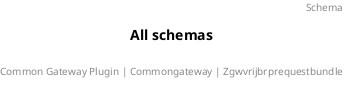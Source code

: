 @startuml
title: All schemas
footer: Common Gateway Plugin | Commongateway | Zgwvrijbrprequestbundle 
header: Schema

@enduml
